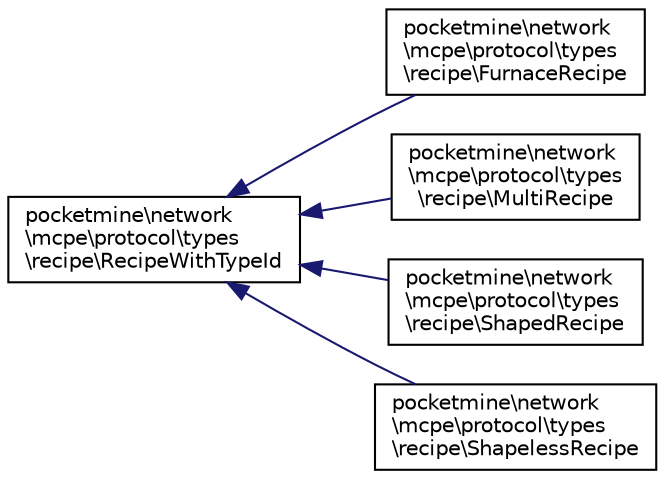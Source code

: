 digraph "Graphical Class Hierarchy"
{
 // INTERACTIVE_SVG=YES
 // LATEX_PDF_SIZE
  edge [fontname="Helvetica",fontsize="10",labelfontname="Helvetica",labelfontsize="10"];
  node [fontname="Helvetica",fontsize="10",shape=record];
  rankdir="LR";
  Node0 [label="pocketmine\\network\l\\mcpe\\protocol\\types\l\\recipe\\RecipeWithTypeId",height=0.2,width=0.4,color="black", fillcolor="white", style="filled",URL="$dc/d76/classpocketmine_1_1network_1_1mcpe_1_1protocol_1_1types_1_1recipe_1_1_recipe_with_type_id.html",tooltip=" "];
  Node0 -> Node1 [dir="back",color="midnightblue",fontsize="10",style="solid",fontname="Helvetica"];
  Node1 [label="pocketmine\\network\l\\mcpe\\protocol\\types\l\\recipe\\FurnaceRecipe",height=0.2,width=0.4,color="black", fillcolor="white", style="filled",URL="$db/d68/classpocketmine_1_1network_1_1mcpe_1_1protocol_1_1types_1_1recipe_1_1_furnace_recipe.html",tooltip=" "];
  Node0 -> Node2 [dir="back",color="midnightblue",fontsize="10",style="solid",fontname="Helvetica"];
  Node2 [label="pocketmine\\network\l\\mcpe\\protocol\\types\l\\recipe\\MultiRecipe",height=0.2,width=0.4,color="black", fillcolor="white", style="filled",URL="$d1/da0/classpocketmine_1_1network_1_1mcpe_1_1protocol_1_1types_1_1recipe_1_1_multi_recipe.html",tooltip=" "];
  Node0 -> Node3 [dir="back",color="midnightblue",fontsize="10",style="solid",fontname="Helvetica"];
  Node3 [label="pocketmine\\network\l\\mcpe\\protocol\\types\l\\recipe\\ShapedRecipe",height=0.2,width=0.4,color="black", fillcolor="white", style="filled",URL="$d3/d06/classpocketmine_1_1network_1_1mcpe_1_1protocol_1_1types_1_1recipe_1_1_shaped_recipe.html",tooltip=" "];
  Node0 -> Node4 [dir="back",color="midnightblue",fontsize="10",style="solid",fontname="Helvetica"];
  Node4 [label="pocketmine\\network\l\\mcpe\\protocol\\types\l\\recipe\\ShapelessRecipe",height=0.2,width=0.4,color="black", fillcolor="white", style="filled",URL="$da/d6d/classpocketmine_1_1network_1_1mcpe_1_1protocol_1_1types_1_1recipe_1_1_shapeless_recipe.html",tooltip=" "];
}
